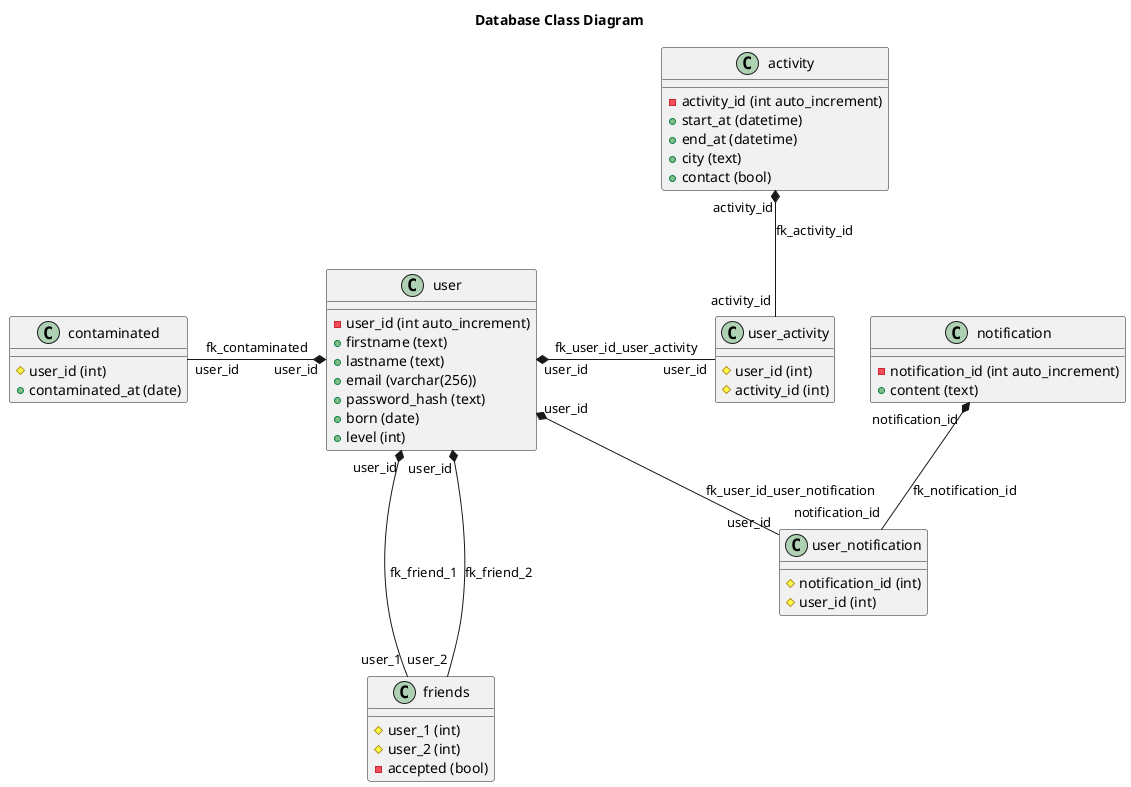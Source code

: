 @startuml

title "Database Class Diagram"

class user {
    - user_id (int auto_increment)
    + firstname (text)
    + lastname (text)
    + email (varchar(256))
    + password_hash (text)
    + born (date)
    + level (int)
}

class contaminated {
    # user_id (int)
    + contaminated_at (date)
}

class activity {
    - activity_id (int auto_increment)
    + start_at (datetime)
    + end_at (datetime)
    + city (text)
    + contact (bool)
}

class user_activity {
    # user_id (int)
    # activity_id (int)
}

class friends {
    # user_1 (int)
    # user_2 (int)
    - accepted (bool)
}

class notification {
    - notification_id (int auto_increment)
    + content (text)
}

class user_notification {
    # notification_id (int)
    # user_id (int)
}

user "user_id" *-left- "user_id" contaminated: fk_contaminated
user "user_id" *-right- "user_id" user_activity: fk_user_id_user_activity
activity "activity_id" *-- "activity_id" user_activity: fk_activity_id
user "user_id" *-down-- "user_1" friends: fk_friend_1
user "user_id" *-down-- "user_2" friends: fk_friend_2
user "user_id" *-- "user_id" user_notification: fk_user_id_user_notification
notification "notification_id" *-- "notification_id" user_notification: fk_notification_id

@enduml
